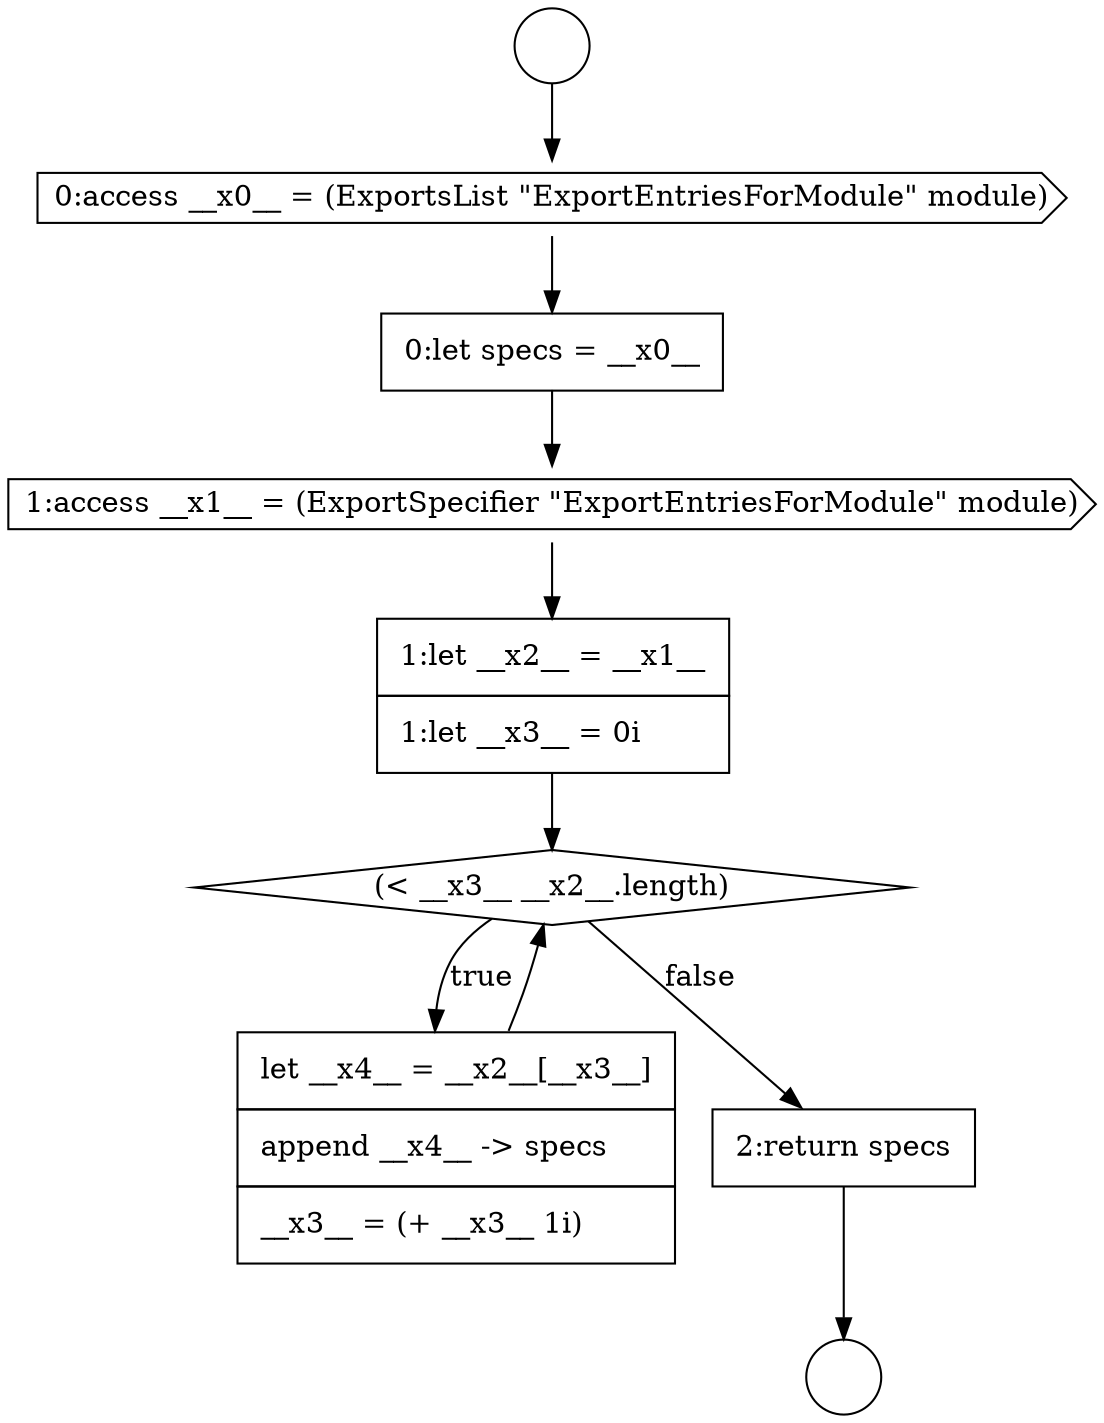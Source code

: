 digraph {
  node9855 [shape=none, margin=0, label=<<font color="black">
    <table border="0" cellborder="1" cellspacing="0" cellpadding="10">
      <tr><td align="left">1:let __x2__ = __x1__</td></tr>
      <tr><td align="left">1:let __x3__ = 0i</td></tr>
    </table>
  </font>> color="black" fillcolor="white" style=filled]
  node9850 [shape=circle label=" " color="black" fillcolor="white" style=filled]
  node9854 [shape=cds, label=<<font color="black">1:access __x1__ = (ExportSpecifier &quot;ExportEntriesForModule&quot; module)</font>> color="black" fillcolor="white" style=filled]
  node9853 [shape=none, margin=0, label=<<font color="black">
    <table border="0" cellborder="1" cellspacing="0" cellpadding="10">
      <tr><td align="left">0:let specs = __x0__</td></tr>
    </table>
  </font>> color="black" fillcolor="white" style=filled]
  node9852 [shape=cds, label=<<font color="black">0:access __x0__ = (ExportsList &quot;ExportEntriesForModule&quot; module)</font>> color="black" fillcolor="white" style=filled]
  node9857 [shape=none, margin=0, label=<<font color="black">
    <table border="0" cellborder="1" cellspacing="0" cellpadding="10">
      <tr><td align="left">let __x4__ = __x2__[__x3__]</td></tr>
      <tr><td align="left">append __x4__ -&gt; specs</td></tr>
      <tr><td align="left">__x3__ = (+ __x3__ 1i)</td></tr>
    </table>
  </font>> color="black" fillcolor="white" style=filled]
  node9858 [shape=none, margin=0, label=<<font color="black">
    <table border="0" cellborder="1" cellspacing="0" cellpadding="10">
      <tr><td align="left">2:return specs</td></tr>
    </table>
  </font>> color="black" fillcolor="white" style=filled]
  node9851 [shape=circle label=" " color="black" fillcolor="white" style=filled]
  node9856 [shape=diamond, label=<<font color="black">(&lt; __x3__ __x2__.length)</font>> color="black" fillcolor="white" style=filled]
  node9852 -> node9853 [ color="black"]
  node9857 -> node9856 [ color="black"]
  node9853 -> node9854 [ color="black"]
  node9856 -> node9857 [label=<<font color="black">true</font>> color="black"]
  node9856 -> node9858 [label=<<font color="black">false</font>> color="black"]
  node9850 -> node9852 [ color="black"]
  node9854 -> node9855 [ color="black"]
  node9855 -> node9856 [ color="black"]
  node9858 -> node9851 [ color="black"]
}
